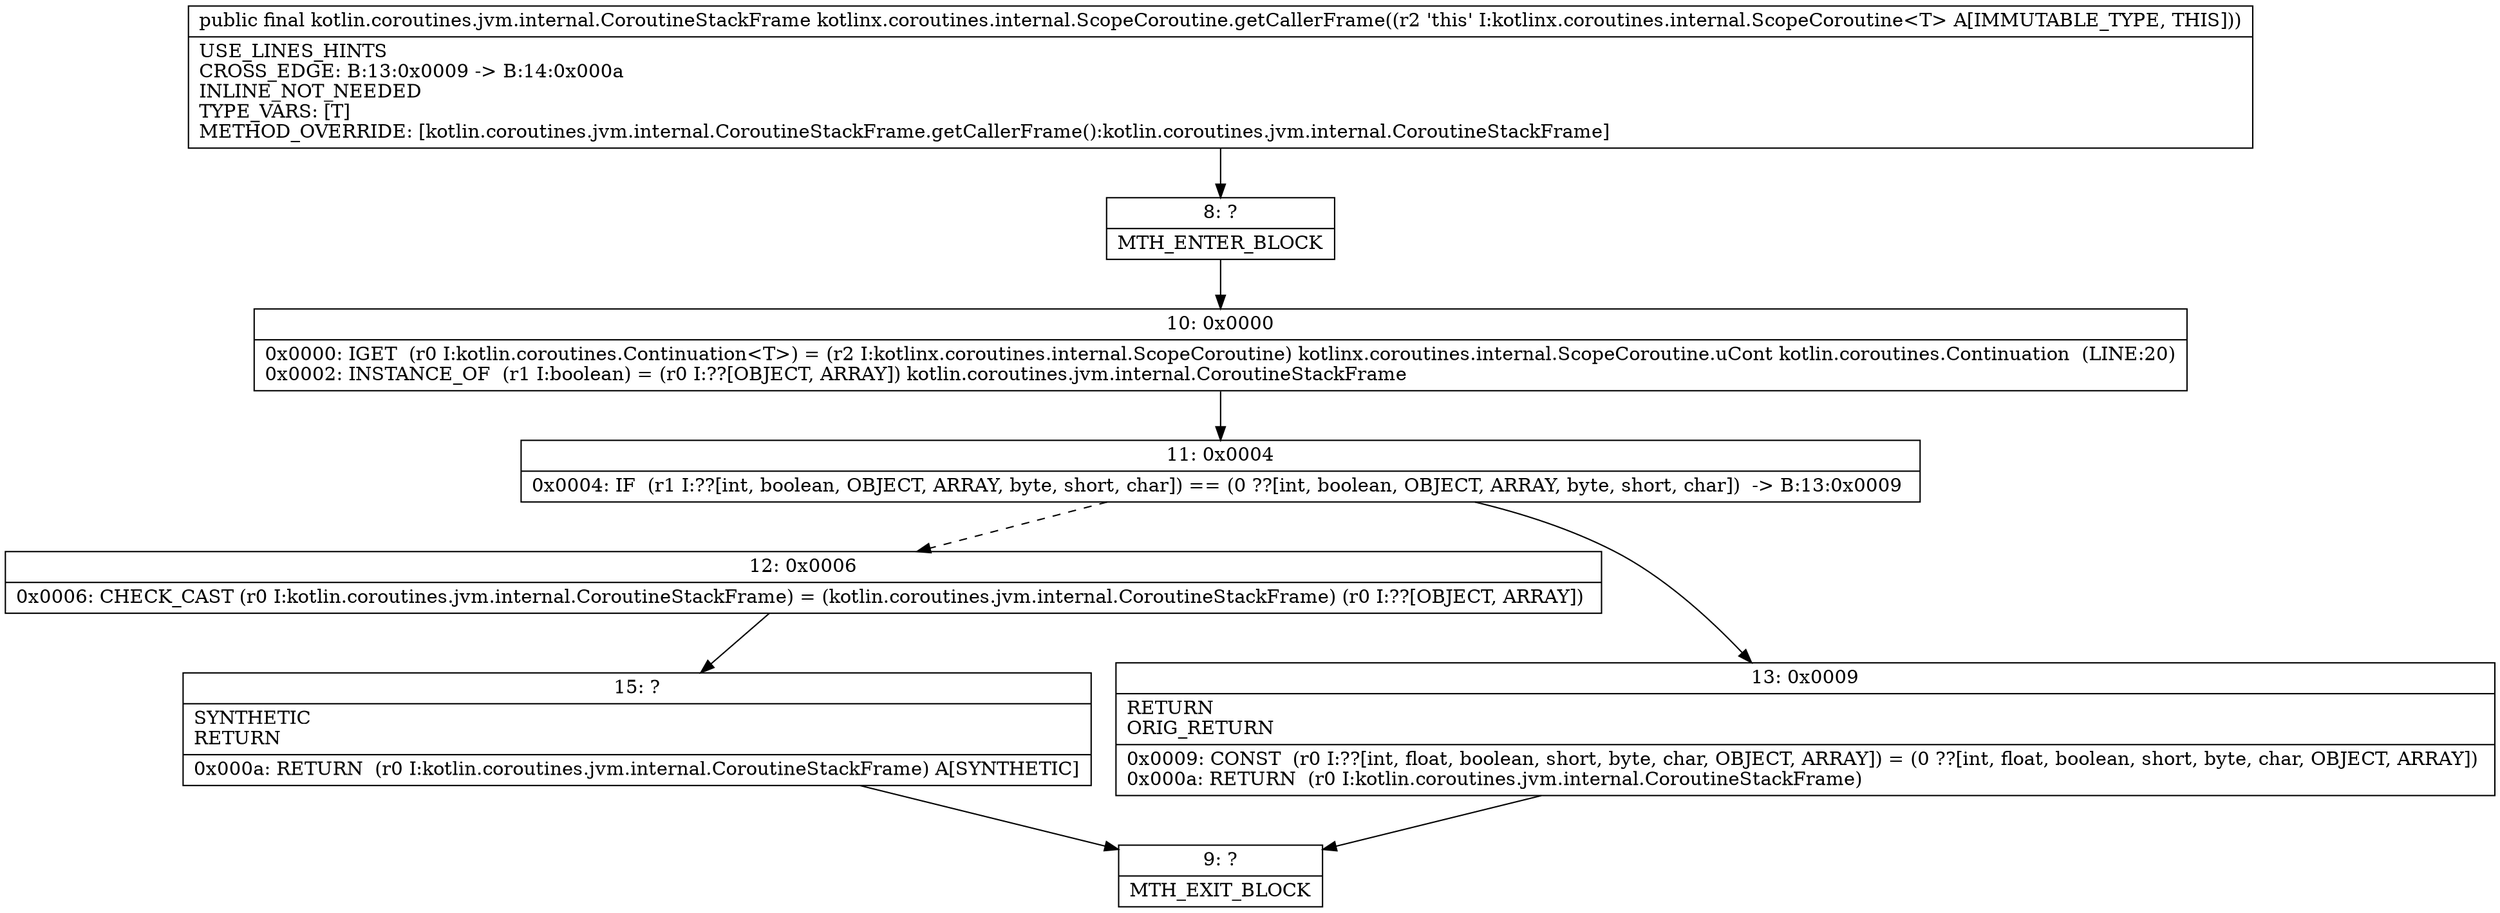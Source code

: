 digraph "CFG forkotlinx.coroutines.internal.ScopeCoroutine.getCallerFrame()Lkotlin\/coroutines\/jvm\/internal\/CoroutineStackFrame;" {
Node_8 [shape=record,label="{8\:\ ?|MTH_ENTER_BLOCK\l}"];
Node_10 [shape=record,label="{10\:\ 0x0000|0x0000: IGET  (r0 I:kotlin.coroutines.Continuation\<T\>) = (r2 I:kotlinx.coroutines.internal.ScopeCoroutine) kotlinx.coroutines.internal.ScopeCoroutine.uCont kotlin.coroutines.Continuation  (LINE:20)\l0x0002: INSTANCE_OF  (r1 I:boolean) = (r0 I:??[OBJECT, ARRAY]) kotlin.coroutines.jvm.internal.CoroutineStackFrame \l}"];
Node_11 [shape=record,label="{11\:\ 0x0004|0x0004: IF  (r1 I:??[int, boolean, OBJECT, ARRAY, byte, short, char]) == (0 ??[int, boolean, OBJECT, ARRAY, byte, short, char])  \-\> B:13:0x0009 \l}"];
Node_12 [shape=record,label="{12\:\ 0x0006|0x0006: CHECK_CAST (r0 I:kotlin.coroutines.jvm.internal.CoroutineStackFrame) = (kotlin.coroutines.jvm.internal.CoroutineStackFrame) (r0 I:??[OBJECT, ARRAY]) \l}"];
Node_15 [shape=record,label="{15\:\ ?|SYNTHETIC\lRETURN\l|0x000a: RETURN  (r0 I:kotlin.coroutines.jvm.internal.CoroutineStackFrame) A[SYNTHETIC]\l}"];
Node_9 [shape=record,label="{9\:\ ?|MTH_EXIT_BLOCK\l}"];
Node_13 [shape=record,label="{13\:\ 0x0009|RETURN\lORIG_RETURN\l|0x0009: CONST  (r0 I:??[int, float, boolean, short, byte, char, OBJECT, ARRAY]) = (0 ??[int, float, boolean, short, byte, char, OBJECT, ARRAY]) \l0x000a: RETURN  (r0 I:kotlin.coroutines.jvm.internal.CoroutineStackFrame) \l}"];
MethodNode[shape=record,label="{public final kotlin.coroutines.jvm.internal.CoroutineStackFrame kotlinx.coroutines.internal.ScopeCoroutine.getCallerFrame((r2 'this' I:kotlinx.coroutines.internal.ScopeCoroutine\<T\> A[IMMUTABLE_TYPE, THIS]))  | USE_LINES_HINTS\lCROSS_EDGE: B:13:0x0009 \-\> B:14:0x000a\lINLINE_NOT_NEEDED\lTYPE_VARS: [T]\lMETHOD_OVERRIDE: [kotlin.coroutines.jvm.internal.CoroutineStackFrame.getCallerFrame():kotlin.coroutines.jvm.internal.CoroutineStackFrame]\l}"];
MethodNode -> Node_8;Node_8 -> Node_10;
Node_10 -> Node_11;
Node_11 -> Node_12[style=dashed];
Node_11 -> Node_13;
Node_12 -> Node_15;
Node_15 -> Node_9;
Node_13 -> Node_9;
}

